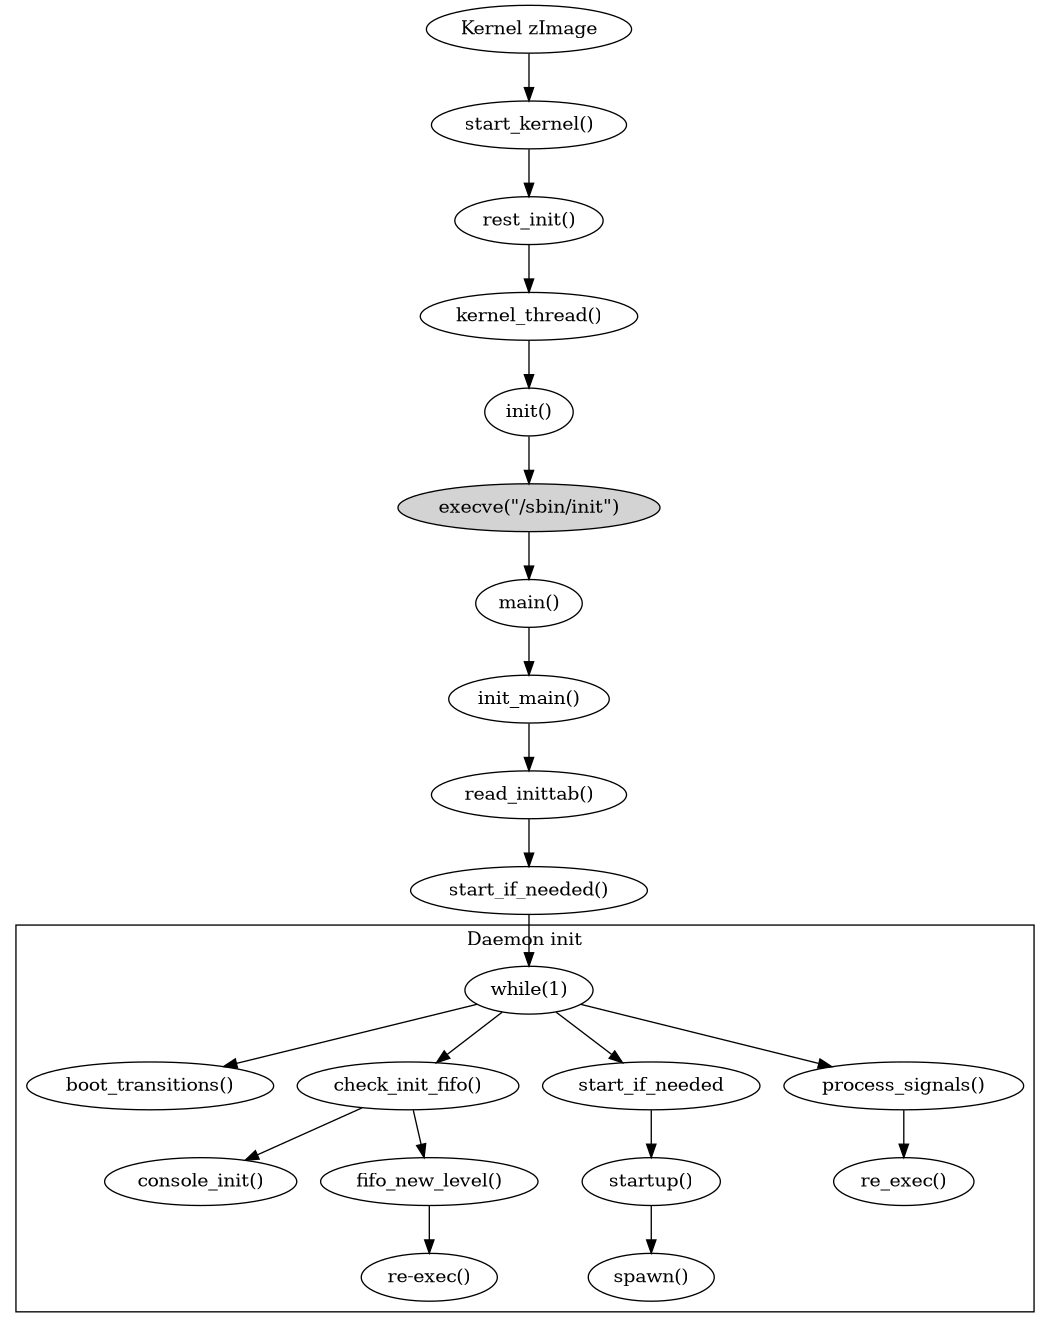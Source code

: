 digraph G
{
	size = "7, 10";
	//label = "方式1 - Kernel 启动 init";

	"Kernel zImage" -> "start_kernel()" -> "rest_init()" -> "kernel_thread()" -> "init()";

	"execve(\"/sbin/init\")"  [style = filled];
	"init()" -> "execve(\"/sbin/init\")" -> "main()" -> "init_main()";
	
	"init_main()" -> "read_inittab()"  -> "start_if_needed()" -> "while(1)";
	
	subgraph cluster01
	{
		label = "Daemon init";

		"while(1)" -> "boot_transitions()" ;

		"while(1)" -> "check_init_fifo()" -> "console_init()";
			"check_init_fifo()" -> "fifo_new_level()";
				"fifo_new_level()" -> "re-exec()";

		"while(1)" -> "start_if_needed" -> "startup()" -> "spawn()";

		"while(1)" -> "process_signals()" -> "re_exec()";
	}


}
